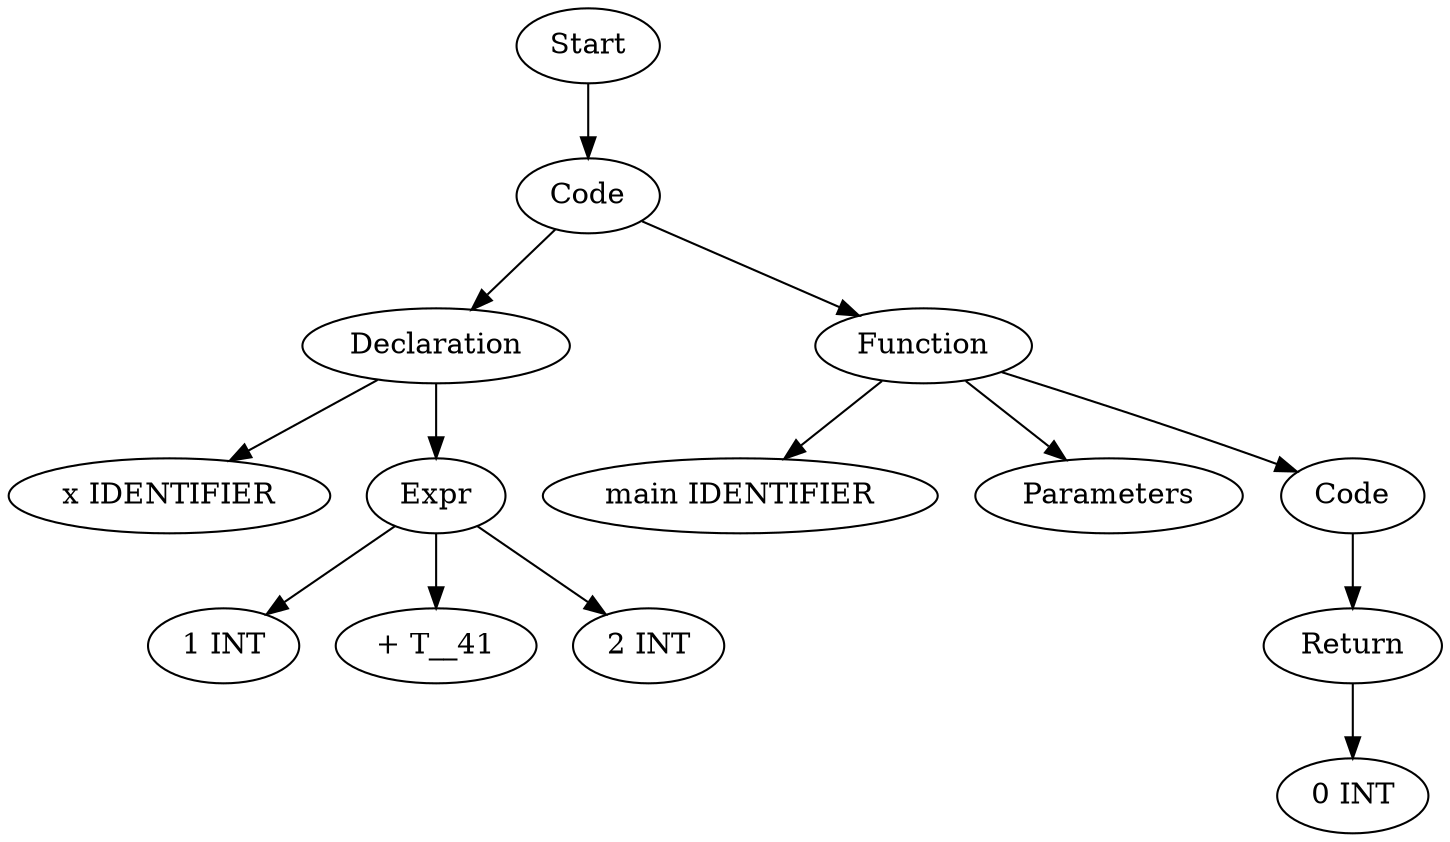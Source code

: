 digraph AST {
  "131392931420464" [label="Start"];
  "131392931420464" -> "131392931416048";
  "131392931416048" [label="Code"];
  "131392931416048" -> "131392931417200";
  "131392931416048" -> "131392931420800";
  "131392931417200" [label="Declaration"];
  "131392931417200" -> "131392931418784";
  "131392931417200" -> "131392931414704";
  "131392931418784" [label="x IDENTIFIER"];
  "131392931414704" [label="Expr"];
  "131392931414704" -> "131392931419984";
  "131392931414704" -> "131392931420608";
  "131392931414704" -> "131392931420752";
  "131392931419984" [label="1 INT"];
  "131392931420608" [label="+ T__41"];
  "131392931420752" [label="2 INT"];
  "131392931420800" [label="Function"];
  "131392931420800" -> "131392931420992";
  "131392931420800" -> "131392931421136";
  "131392931420800" -> "131392931421280";
  "131392931420992" [label="main IDENTIFIER"];
  "131392931421136" [label="Parameters"];
  "131392931421280" [label="Code"];
  "131392931421280" -> "131392931421472";
  "131392931421472" [label="Return"];
  "131392931421472" -> "131392931421664";
  "131392931421664" [label="0 INT"];
}
